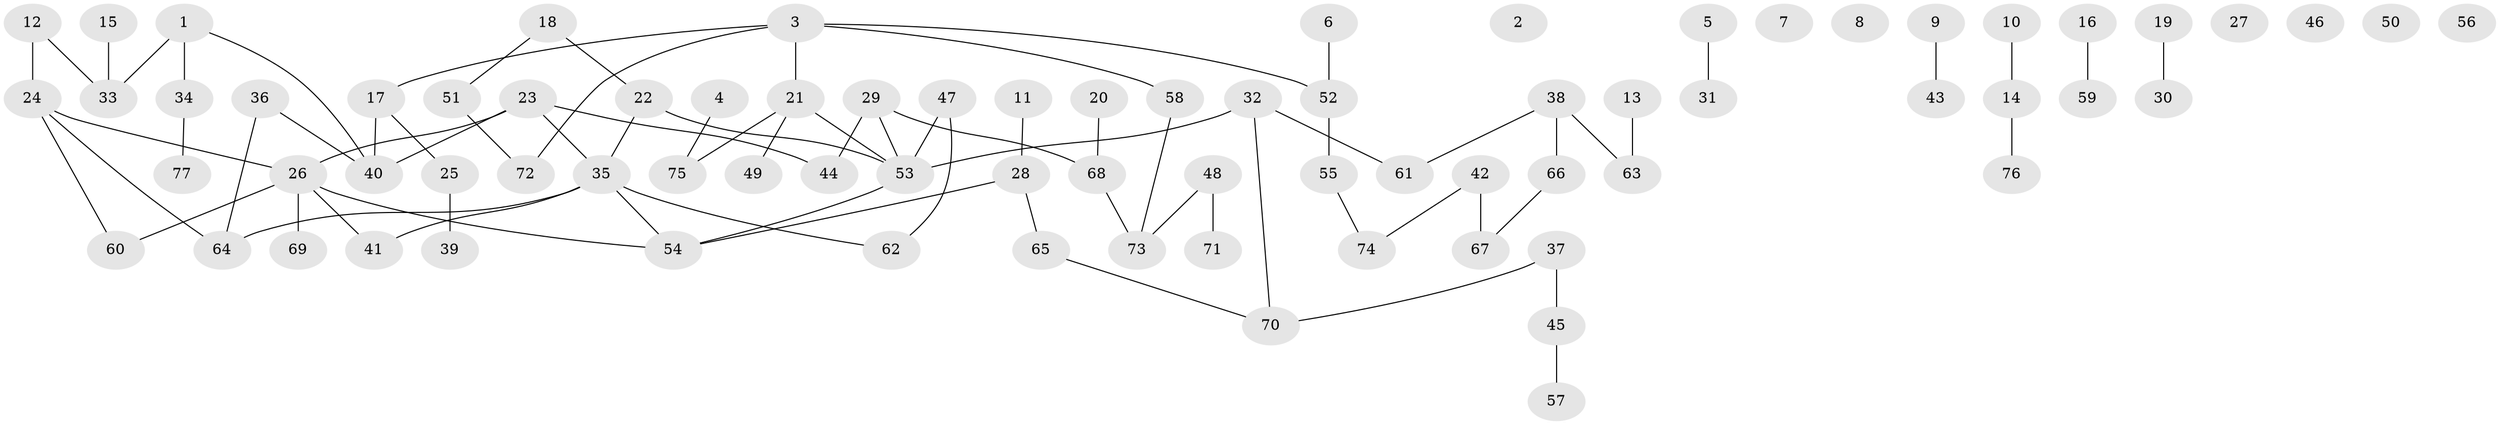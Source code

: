 // Generated by graph-tools (version 1.1) at 2025/00/03/09/25 03:00:44]
// undirected, 77 vertices, 78 edges
graph export_dot {
graph [start="1"]
  node [color=gray90,style=filled];
  1;
  2;
  3;
  4;
  5;
  6;
  7;
  8;
  9;
  10;
  11;
  12;
  13;
  14;
  15;
  16;
  17;
  18;
  19;
  20;
  21;
  22;
  23;
  24;
  25;
  26;
  27;
  28;
  29;
  30;
  31;
  32;
  33;
  34;
  35;
  36;
  37;
  38;
  39;
  40;
  41;
  42;
  43;
  44;
  45;
  46;
  47;
  48;
  49;
  50;
  51;
  52;
  53;
  54;
  55;
  56;
  57;
  58;
  59;
  60;
  61;
  62;
  63;
  64;
  65;
  66;
  67;
  68;
  69;
  70;
  71;
  72;
  73;
  74;
  75;
  76;
  77;
  1 -- 33;
  1 -- 34;
  1 -- 40;
  3 -- 17;
  3 -- 21;
  3 -- 52;
  3 -- 58;
  3 -- 72;
  4 -- 75;
  5 -- 31;
  6 -- 52;
  9 -- 43;
  10 -- 14;
  11 -- 28;
  12 -- 24;
  12 -- 33;
  13 -- 63;
  14 -- 76;
  15 -- 33;
  16 -- 59;
  17 -- 25;
  17 -- 40;
  18 -- 22;
  18 -- 51;
  19 -- 30;
  20 -- 68;
  21 -- 49;
  21 -- 53;
  21 -- 75;
  22 -- 35;
  22 -- 53;
  23 -- 26;
  23 -- 35;
  23 -- 40;
  23 -- 44;
  24 -- 26;
  24 -- 60;
  24 -- 64;
  25 -- 39;
  26 -- 41;
  26 -- 54;
  26 -- 60;
  26 -- 69;
  28 -- 54;
  28 -- 65;
  29 -- 44;
  29 -- 53;
  29 -- 68;
  32 -- 53;
  32 -- 61;
  32 -- 70;
  34 -- 77;
  35 -- 41;
  35 -- 54;
  35 -- 62;
  35 -- 64;
  36 -- 40;
  36 -- 64;
  37 -- 45;
  37 -- 70;
  38 -- 61;
  38 -- 63;
  38 -- 66;
  42 -- 67;
  42 -- 74;
  45 -- 57;
  47 -- 53;
  47 -- 62;
  48 -- 71;
  48 -- 73;
  51 -- 72;
  52 -- 55;
  53 -- 54;
  55 -- 74;
  58 -- 73;
  65 -- 70;
  66 -- 67;
  68 -- 73;
}
